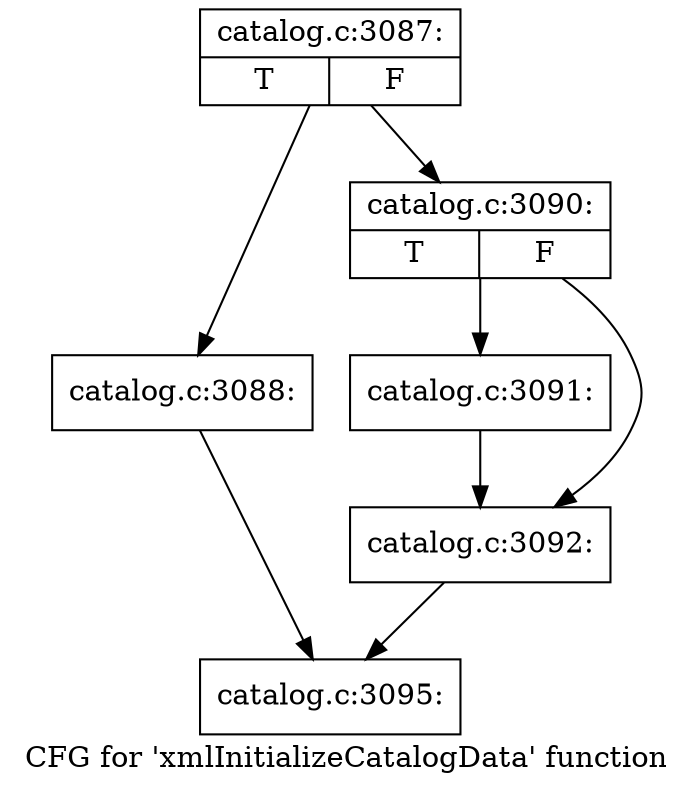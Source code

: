 digraph "CFG for 'xmlInitializeCatalogData' function" {
	label="CFG for 'xmlInitializeCatalogData' function";

	Node0x3ad00b0 [shape=record,label="{catalog.c:3087:|{<s0>T|<s1>F}}"];
	Node0x3ad00b0 -> Node0x3ad5b80;
	Node0x3ad00b0 -> Node0x3ad5bd0;
	Node0x3ad5b80 [shape=record,label="{catalog.c:3088:}"];
	Node0x3ad5b80 -> Node0x3ad5980;
	Node0x3ad5bd0 [shape=record,label="{catalog.c:3090:|{<s0>T|<s1>F}}"];
	Node0x3ad5bd0 -> Node0x3ad5df0;
	Node0x3ad5bd0 -> Node0x3ad5e40;
	Node0x3ad5df0 [shape=record,label="{catalog.c:3091:}"];
	Node0x3ad5df0 -> Node0x3ad5e40;
	Node0x3ad5e40 [shape=record,label="{catalog.c:3092:}"];
	Node0x3ad5e40 -> Node0x3ad5980;
	Node0x3ad5980 [shape=record,label="{catalog.c:3095:}"];
}
